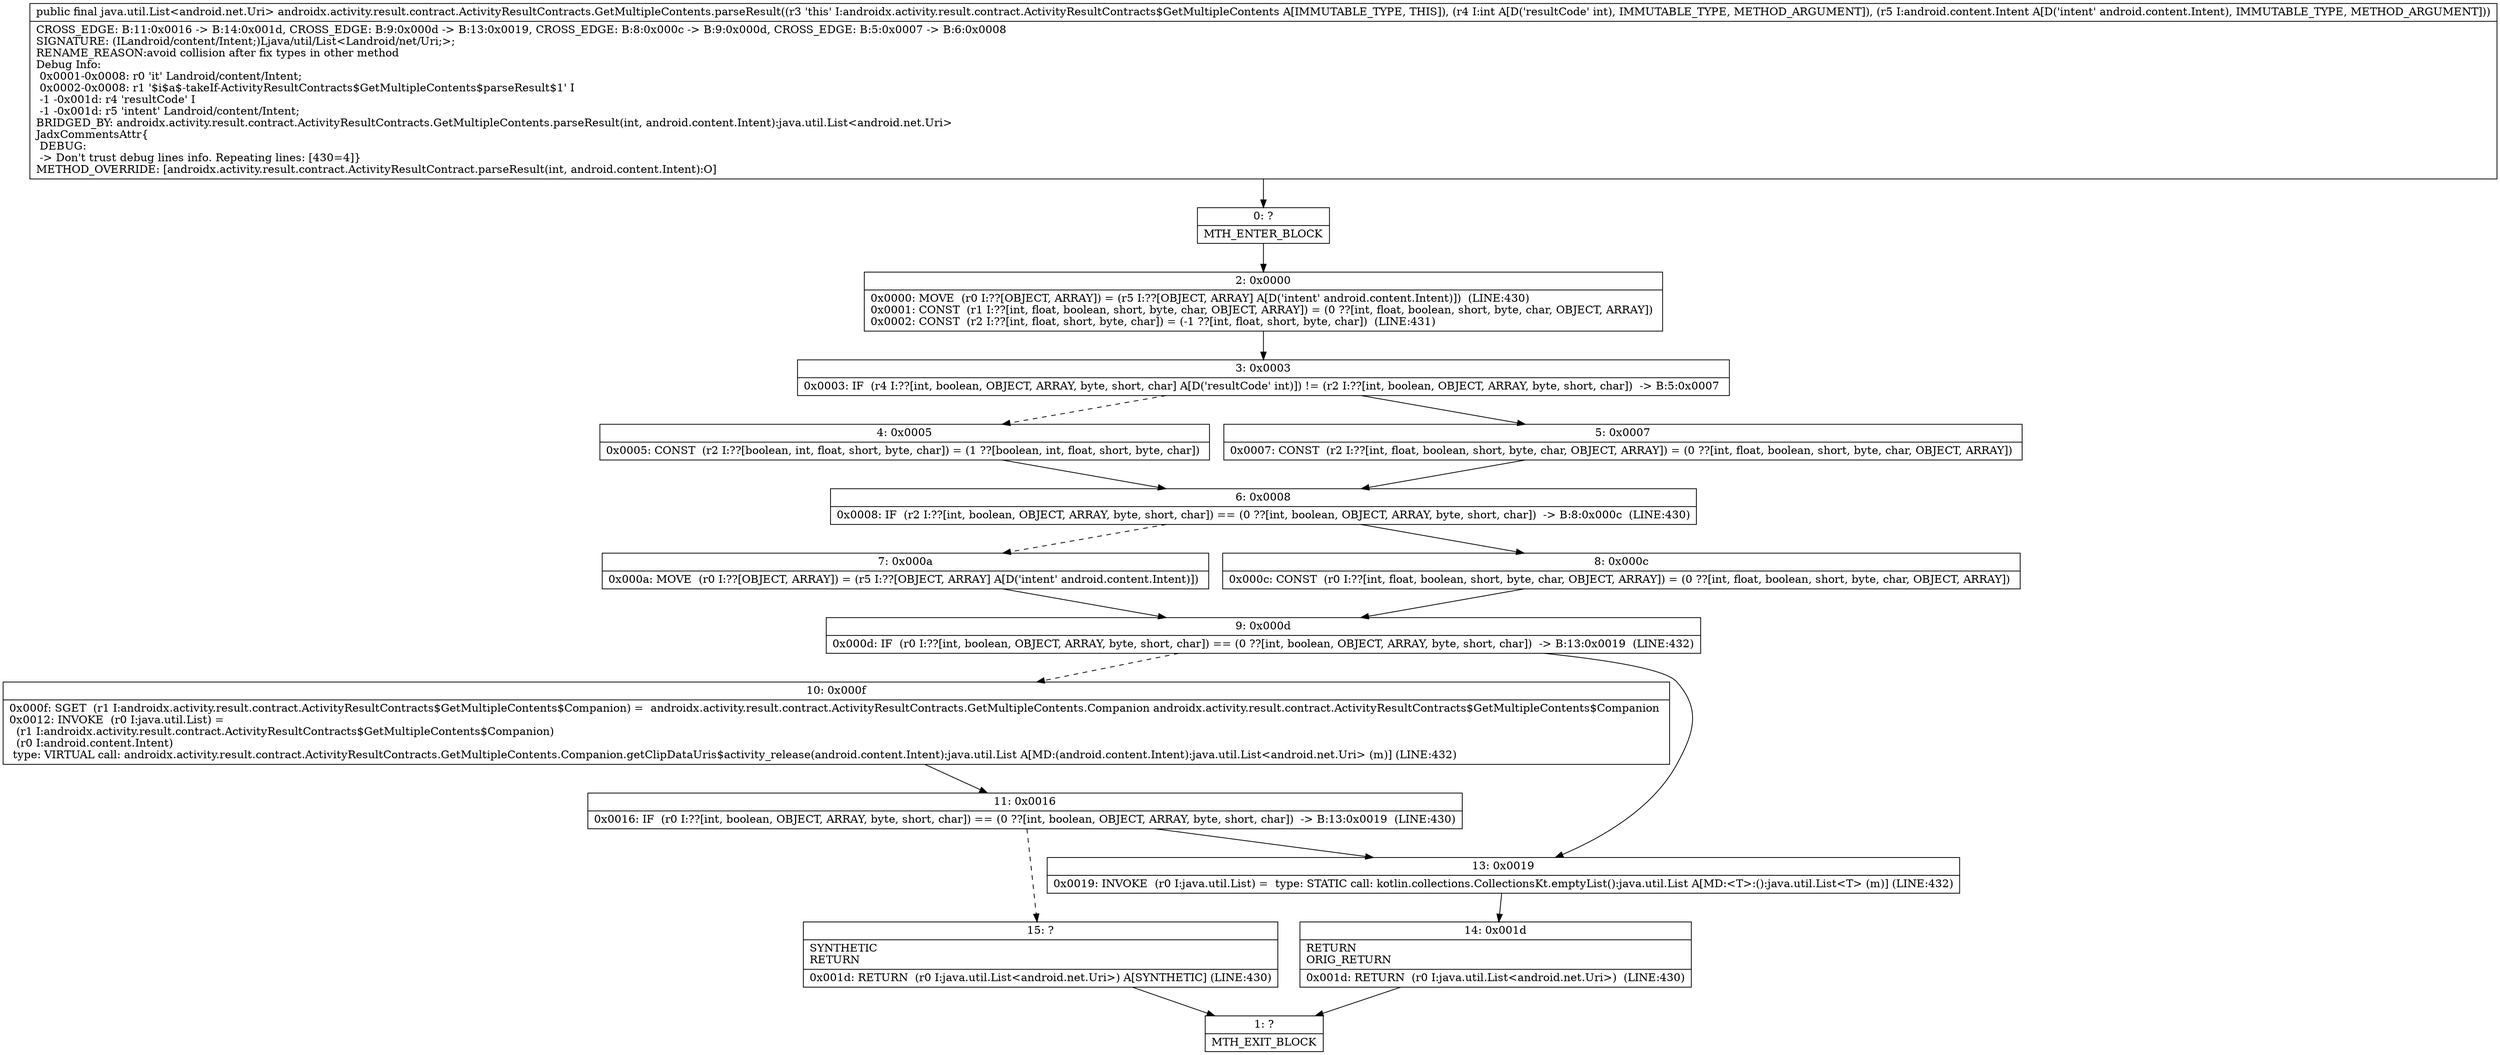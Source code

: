 digraph "CFG forandroidx.activity.result.contract.ActivityResultContracts.GetMultipleContents.parseResult(ILandroid\/content\/Intent;)Ljava\/util\/List;" {
Node_0 [shape=record,label="{0\:\ ?|MTH_ENTER_BLOCK\l}"];
Node_2 [shape=record,label="{2\:\ 0x0000|0x0000: MOVE  (r0 I:??[OBJECT, ARRAY]) = (r5 I:??[OBJECT, ARRAY] A[D('intent' android.content.Intent)])  (LINE:430)\l0x0001: CONST  (r1 I:??[int, float, boolean, short, byte, char, OBJECT, ARRAY]) = (0 ??[int, float, boolean, short, byte, char, OBJECT, ARRAY]) \l0x0002: CONST  (r2 I:??[int, float, short, byte, char]) = (\-1 ??[int, float, short, byte, char])  (LINE:431)\l}"];
Node_3 [shape=record,label="{3\:\ 0x0003|0x0003: IF  (r4 I:??[int, boolean, OBJECT, ARRAY, byte, short, char] A[D('resultCode' int)]) != (r2 I:??[int, boolean, OBJECT, ARRAY, byte, short, char])  \-\> B:5:0x0007 \l}"];
Node_4 [shape=record,label="{4\:\ 0x0005|0x0005: CONST  (r2 I:??[boolean, int, float, short, byte, char]) = (1 ??[boolean, int, float, short, byte, char]) \l}"];
Node_6 [shape=record,label="{6\:\ 0x0008|0x0008: IF  (r2 I:??[int, boolean, OBJECT, ARRAY, byte, short, char]) == (0 ??[int, boolean, OBJECT, ARRAY, byte, short, char])  \-\> B:8:0x000c  (LINE:430)\l}"];
Node_7 [shape=record,label="{7\:\ 0x000a|0x000a: MOVE  (r0 I:??[OBJECT, ARRAY]) = (r5 I:??[OBJECT, ARRAY] A[D('intent' android.content.Intent)]) \l}"];
Node_9 [shape=record,label="{9\:\ 0x000d|0x000d: IF  (r0 I:??[int, boolean, OBJECT, ARRAY, byte, short, char]) == (0 ??[int, boolean, OBJECT, ARRAY, byte, short, char])  \-\> B:13:0x0019  (LINE:432)\l}"];
Node_10 [shape=record,label="{10\:\ 0x000f|0x000f: SGET  (r1 I:androidx.activity.result.contract.ActivityResultContracts$GetMultipleContents$Companion) =  androidx.activity.result.contract.ActivityResultContracts.GetMultipleContents.Companion androidx.activity.result.contract.ActivityResultContracts$GetMultipleContents$Companion \l0x0012: INVOKE  (r0 I:java.util.List) = \l  (r1 I:androidx.activity.result.contract.ActivityResultContracts$GetMultipleContents$Companion)\l  (r0 I:android.content.Intent)\l type: VIRTUAL call: androidx.activity.result.contract.ActivityResultContracts.GetMultipleContents.Companion.getClipDataUris$activity_release(android.content.Intent):java.util.List A[MD:(android.content.Intent):java.util.List\<android.net.Uri\> (m)] (LINE:432)\l}"];
Node_11 [shape=record,label="{11\:\ 0x0016|0x0016: IF  (r0 I:??[int, boolean, OBJECT, ARRAY, byte, short, char]) == (0 ??[int, boolean, OBJECT, ARRAY, byte, short, char])  \-\> B:13:0x0019  (LINE:430)\l}"];
Node_15 [shape=record,label="{15\:\ ?|SYNTHETIC\lRETURN\l|0x001d: RETURN  (r0 I:java.util.List\<android.net.Uri\>) A[SYNTHETIC] (LINE:430)\l}"];
Node_1 [shape=record,label="{1\:\ ?|MTH_EXIT_BLOCK\l}"];
Node_13 [shape=record,label="{13\:\ 0x0019|0x0019: INVOKE  (r0 I:java.util.List) =  type: STATIC call: kotlin.collections.CollectionsKt.emptyList():java.util.List A[MD:\<T\>:():java.util.List\<T\> (m)] (LINE:432)\l}"];
Node_14 [shape=record,label="{14\:\ 0x001d|RETURN\lORIG_RETURN\l|0x001d: RETURN  (r0 I:java.util.List\<android.net.Uri\>)  (LINE:430)\l}"];
Node_8 [shape=record,label="{8\:\ 0x000c|0x000c: CONST  (r0 I:??[int, float, boolean, short, byte, char, OBJECT, ARRAY]) = (0 ??[int, float, boolean, short, byte, char, OBJECT, ARRAY]) \l}"];
Node_5 [shape=record,label="{5\:\ 0x0007|0x0007: CONST  (r2 I:??[int, float, boolean, short, byte, char, OBJECT, ARRAY]) = (0 ??[int, float, boolean, short, byte, char, OBJECT, ARRAY]) \l}"];
MethodNode[shape=record,label="{public final java.util.List\<android.net.Uri\> androidx.activity.result.contract.ActivityResultContracts.GetMultipleContents.parseResult((r3 'this' I:androidx.activity.result.contract.ActivityResultContracts$GetMultipleContents A[IMMUTABLE_TYPE, THIS]), (r4 I:int A[D('resultCode' int), IMMUTABLE_TYPE, METHOD_ARGUMENT]), (r5 I:android.content.Intent A[D('intent' android.content.Intent), IMMUTABLE_TYPE, METHOD_ARGUMENT]))  | CROSS_EDGE: B:11:0x0016 \-\> B:14:0x001d, CROSS_EDGE: B:9:0x000d \-\> B:13:0x0019, CROSS_EDGE: B:8:0x000c \-\> B:9:0x000d, CROSS_EDGE: B:5:0x0007 \-\> B:6:0x0008\lSIGNATURE: (ILandroid\/content\/Intent;)Ljava\/util\/List\<Landroid\/net\/Uri;\>;\lRENAME_REASON:avoid collision after fix types in other method\lDebug Info:\l  0x0001\-0x0008: r0 'it' Landroid\/content\/Intent;\l  0x0002\-0x0008: r1 '$i$a$\-takeIf\-ActivityResultContracts$GetMultipleContents$parseResult$1' I\l  \-1 \-0x001d: r4 'resultCode' I\l  \-1 \-0x001d: r5 'intent' Landroid\/content\/Intent;\lBRIDGED_BY: androidx.activity.result.contract.ActivityResultContracts.GetMultipleContents.parseResult(int, android.content.Intent):java.util.List\<android.net.Uri\>\lJadxCommentsAttr\{\l DEBUG: \l \-\> Don't trust debug lines info. Repeating lines: [430=4]\}\lMETHOD_OVERRIDE: [androidx.activity.result.contract.ActivityResultContract.parseResult(int, android.content.Intent):O]\l}"];
MethodNode -> Node_0;Node_0 -> Node_2;
Node_2 -> Node_3;
Node_3 -> Node_4[style=dashed];
Node_3 -> Node_5;
Node_4 -> Node_6;
Node_6 -> Node_7[style=dashed];
Node_6 -> Node_8;
Node_7 -> Node_9;
Node_9 -> Node_10[style=dashed];
Node_9 -> Node_13;
Node_10 -> Node_11;
Node_11 -> Node_13;
Node_11 -> Node_15[style=dashed];
Node_15 -> Node_1;
Node_13 -> Node_14;
Node_14 -> Node_1;
Node_8 -> Node_9;
Node_5 -> Node_6;
}

